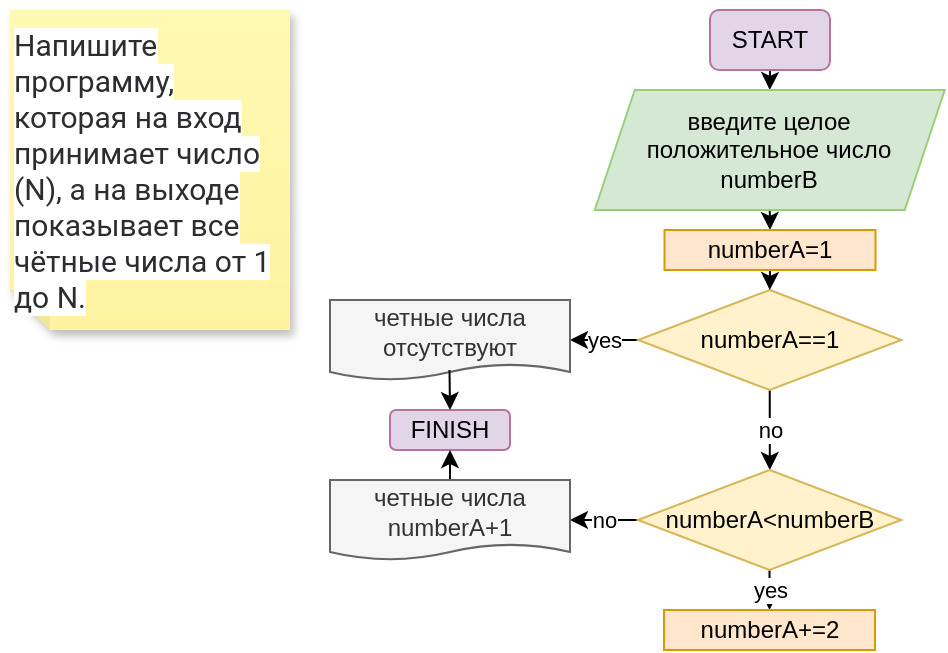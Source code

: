 <mxfile version="20.3.0" type="device"><diagram id="RBSy06l61cCSNPGjdzoy" name="Страница 1"><mxGraphModel dx="395" dy="433" grid="1" gridSize="10" guides="1" tooltips="1" connect="1" arrows="1" fold="1" page="1" pageScale="1" pageWidth="827" pageHeight="1169" math="0" shadow="0"><root><mxCell id="0"/><mxCell id="1" parent="0"/><mxCell id="ASfDf8phUozuFSxP0lh7-1" value="&lt;span style=&quot;color: rgb(44, 45, 48); font-family: Roboto, &amp;quot;San Francisco&amp;quot;, &amp;quot;Helvetica Neue&amp;quot;, Helvetica, Arial; font-size: 15px; background-color: rgb(255, 255, 255);&quot;&gt;Напишите программу, которая на вход принимает число (N), а на выходе показывает все чётные числа от 1 до N.&lt;/span&gt;" style="shape=note;whiteSpace=wrap;html=1;backgroundOutline=1;fontColor=#000000;darkOpacity=0.05;fillColor=#FFF9B2;strokeColor=none;fillStyle=solid;direction=west;gradientDirection=north;gradientColor=#FFF2A1;shadow=1;size=20;pointerEvents=1;align=left;" parent="1" vertex="1"><mxGeometry x="10" y="10" width="140" height="160" as="geometry"/></mxCell><mxCell id="ASfDf8phUozuFSxP0lh7-6" style="edgeStyle=orthogonalEdgeStyle;rounded=0;orthogonalLoop=1;jettySize=auto;html=1;exitX=0.5;exitY=1;exitDx=0;exitDy=0;entryX=0.5;entryY=0;entryDx=0;entryDy=0;" parent="1" source="ASfDf8phUozuFSxP0lh7-2" target="ASfDf8phUozuFSxP0lh7-3" edge="1"><mxGeometry relative="1" as="geometry"/></mxCell><mxCell id="ASfDf8phUozuFSxP0lh7-2" value="START" style="rounded=1;whiteSpace=wrap;html=1;fillColor=#e1d5e7;strokeColor=#B5739D;" parent="1" vertex="1"><mxGeometry x="360" y="10" width="60" height="30" as="geometry"/></mxCell><mxCell id="ASfDf8phUozuFSxP0lh7-7" style="edgeStyle=orthogonalEdgeStyle;rounded=0;orthogonalLoop=1;jettySize=auto;html=1;exitX=0.5;exitY=1;exitDx=0;exitDy=0;entryX=0.5;entryY=0;entryDx=0;entryDy=0;" parent="1" source="ASfDf8phUozuFSxP0lh7-3" edge="1"><mxGeometry relative="1" as="geometry"><mxPoint x="390.005" y="90" as="targetPoint"/></mxGeometry></mxCell><mxCell id="NuJHzbbq9va8CEJ-I4r9-3" style="edgeStyle=orthogonalEdgeStyle;rounded=0;orthogonalLoop=1;jettySize=auto;html=1;exitX=0.5;exitY=1;exitDx=0;exitDy=0;entryX=0.5;entryY=0;entryDx=0;entryDy=0;" parent="1" source="ASfDf8phUozuFSxP0lh7-3" target="NuJHzbbq9va8CEJ-I4r9-2" edge="1"><mxGeometry relative="1" as="geometry"/></mxCell><mxCell id="ASfDf8phUozuFSxP0lh7-3" value="введите целое &lt;br&gt;положительное число &lt;br&gt;numberB" style="shape=parallelogram;perimeter=parallelogramPerimeter;whiteSpace=wrap;html=1;fixedSize=1;strokeColor=#97D077;fillColor=#d5e8d4;" parent="1" vertex="1"><mxGeometry x="302.38" y="50" width="175" height="60" as="geometry"/></mxCell><mxCell id="ASfDf8phUozuFSxP0lh7-9" value="FINISH" style="rounded=1;whiteSpace=wrap;html=1;fillColor=#e1d5e7;strokeColor=#B5739D;" parent="1" vertex="1"><mxGeometry x="200" y="210" width="60" height="20" as="geometry"/></mxCell><mxCell id="IOiWUA-uz-ovVfXYByyx-8" value="no" style="edgeStyle=orthogonalEdgeStyle;rounded=0;orthogonalLoop=1;jettySize=auto;html=1;exitX=0.5;exitY=1;exitDx=0;exitDy=0;" parent="1" source="IOiWUA-uz-ovVfXYByyx-2" edge="1"><mxGeometry relative="1" as="geometry"><mxPoint x="390" y="240" as="targetPoint"/><Array as="points"><mxPoint x="390" y="240"/><mxPoint x="390" y="240"/></Array></mxGeometry></mxCell><mxCell id="XBRn9bFkCOXpQzESnZnr-7" value="yes" style="edgeStyle=orthogonalEdgeStyle;rounded=0;orthogonalLoop=1;jettySize=auto;html=1;exitX=0;exitY=0.5;exitDx=0;exitDy=0;entryX=1;entryY=0.5;entryDx=0;entryDy=0;" parent="1" source="IOiWUA-uz-ovVfXYByyx-2" target="IOiWUA-uz-ovVfXYByyx-12" edge="1"><mxGeometry relative="1" as="geometry"/></mxCell><mxCell id="IOiWUA-uz-ovVfXYByyx-2" value="numberA==1" style="rhombus;whiteSpace=wrap;html=1;strokeColor=#d6b656;fillColor=#fff2cc;" parent="1" vertex="1"><mxGeometry x="324.07" y="150" width="131.62" height="50" as="geometry"/></mxCell><mxCell id="IOiWUA-uz-ovVfXYByyx-12" value="четные числа отсутствуют" style="shape=document;whiteSpace=wrap;html=1;boundedLbl=1;strokeColor=#666666;fillColor=#f5f5f5;fontColor=#333333;size=0.199;" parent="1" vertex="1"><mxGeometry x="170" y="155" width="120" height="40" as="geometry"/></mxCell><mxCell id="NuJHzbbq9va8CEJ-I4r9-4" style="edgeStyle=orthogonalEdgeStyle;rounded=0;orthogonalLoop=1;jettySize=auto;html=1;exitX=0.5;exitY=1;exitDx=0;exitDy=0;entryX=0.5;entryY=0;entryDx=0;entryDy=0;" parent="1" source="NuJHzbbq9va8CEJ-I4r9-2" target="IOiWUA-uz-ovVfXYByyx-2" edge="1"><mxGeometry relative="1" as="geometry"/></mxCell><mxCell id="NuJHzbbq9va8CEJ-I4r9-2" value="numberA=1" style="rounded=0;whiteSpace=wrap;html=1;strokeColor=#d79b00;fillColor=#ffe6cc;" parent="1" vertex="1"><mxGeometry x="337.25" y="120" width="105.5" height="20" as="geometry"/></mxCell><mxCell id="XBRn9bFkCOXpQzESnZnr-3" value="yes" style="edgeStyle=orthogonalEdgeStyle;rounded=0;orthogonalLoop=1;jettySize=auto;html=1;exitX=0.5;exitY=1;exitDx=0;exitDy=0;entryX=0.5;entryY=0;entryDx=0;entryDy=0;" parent="1" source="XBRn9bFkCOXpQzESnZnr-1" target="XBRn9bFkCOXpQzESnZnr-2" edge="1"><mxGeometry relative="1" as="geometry"/></mxCell><mxCell id="IXK8hFUSQNvc2IpqwPQ6-4" value="no" style="edgeStyle=orthogonalEdgeStyle;rounded=0;orthogonalLoop=1;jettySize=auto;html=1;exitX=0;exitY=0.5;exitDx=0;exitDy=0;entryX=1;entryY=0.5;entryDx=0;entryDy=0;" edge="1" parent="1" source="XBRn9bFkCOXpQzESnZnr-1" target="IXK8hFUSQNvc2IpqwPQ6-3"><mxGeometry relative="1" as="geometry"/></mxCell><mxCell id="XBRn9bFkCOXpQzESnZnr-1" value="numberA&amp;lt;numberB" style="rhombus;whiteSpace=wrap;html=1;strokeColor=#d6b656;fillColor=#fff2cc;" parent="1" vertex="1"><mxGeometry x="323.95" y="240" width="131.62" height="50" as="geometry"/></mxCell><mxCell id="XBRn9bFkCOXpQzESnZnr-2" value="numberA+=2" style="rounded=0;whiteSpace=wrap;html=1;strokeColor=#d79b00;fillColor=#ffe6cc;" parent="1" vertex="1"><mxGeometry x="337.01" y="310" width="105.5" height="20" as="geometry"/></mxCell><mxCell id="IXK8hFUSQNvc2IpqwPQ6-6" style="edgeStyle=orthogonalEdgeStyle;rounded=0;orthogonalLoop=1;jettySize=auto;html=1;exitX=0.5;exitY=0;exitDx=0;exitDy=0;entryX=0.5;entryY=1;entryDx=0;entryDy=0;" edge="1" parent="1" source="IXK8hFUSQNvc2IpqwPQ6-3" target="ASfDf8phUozuFSxP0lh7-9"><mxGeometry relative="1" as="geometry"/></mxCell><mxCell id="IXK8hFUSQNvc2IpqwPQ6-3" value="четные числа numberA+1" style="shape=document;whiteSpace=wrap;html=1;boundedLbl=1;strokeColor=#666666;fillColor=#f5f5f5;fontColor=#333333;size=0.199;" vertex="1" parent="1"><mxGeometry x="170" y="245" width="120" height="40" as="geometry"/></mxCell><mxCell id="IXK8hFUSQNvc2IpqwPQ6-5" value="" style="endArrow=classic;html=1;rounded=0;" edge="1" parent="1"><mxGeometry width="50" height="50" relative="1" as="geometry"><mxPoint x="229.75" y="190" as="sourcePoint"/><mxPoint x="230" y="210" as="targetPoint"/></mxGeometry></mxCell></root></mxGraphModel></diagram></mxfile>